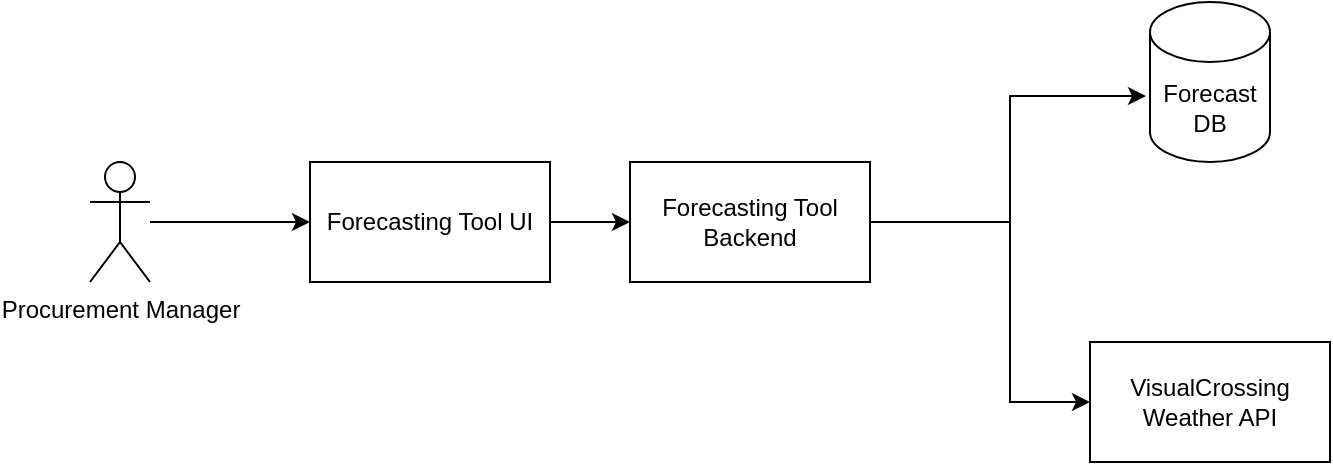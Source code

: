 <mxfile version="20.2.7" type="device"><diagram id="Dkw_7SLffA3z57zreVLP" name="Page-1"><mxGraphModel dx="1662" dy="800" grid="1" gridSize="10" guides="1" tooltips="1" connect="1" arrows="1" fold="1" page="1" pageScale="1" pageWidth="850" pageHeight="1100" math="0" shadow="0"><root><mxCell id="0"/><mxCell id="1" parent="0"/><mxCell id="zLwcS_bt7G6kVTGo3J4W-4" style="edgeStyle=orthogonalEdgeStyle;rounded=0;orthogonalLoop=1;jettySize=auto;html=1;entryX=0;entryY=0.5;entryDx=0;entryDy=0;" edge="1" parent="1" source="zLwcS_bt7G6kVTGo3J4W-1" target="zLwcS_bt7G6kVTGo3J4W-3"><mxGeometry relative="1" as="geometry"/></mxCell><mxCell id="zLwcS_bt7G6kVTGo3J4W-1" value="Procurement Manager" style="shape=umlActor;verticalLabelPosition=bottom;verticalAlign=top;html=1;outlineConnect=0;" vertex="1" parent="1"><mxGeometry x="100" y="280" width="30" height="60" as="geometry"/></mxCell><mxCell id="zLwcS_bt7G6kVTGo3J4W-9" style="edgeStyle=orthogonalEdgeStyle;rounded=0;orthogonalLoop=1;jettySize=auto;html=1;entryX=-0.033;entryY=0.588;entryDx=0;entryDy=0;entryPerimeter=0;" edge="1" parent="1" source="zLwcS_bt7G6kVTGo3J4W-2" target="zLwcS_bt7G6kVTGo3J4W-6"><mxGeometry relative="1" as="geometry"><Array as="points"><mxPoint x="560" y="310"/><mxPoint x="560" y="247"/></Array></mxGeometry></mxCell><mxCell id="zLwcS_bt7G6kVTGo3J4W-10" style="edgeStyle=orthogonalEdgeStyle;rounded=0;orthogonalLoop=1;jettySize=auto;html=1;entryX=0;entryY=0.5;entryDx=0;entryDy=0;" edge="1" parent="1" source="zLwcS_bt7G6kVTGo3J4W-2" target="zLwcS_bt7G6kVTGo3J4W-7"><mxGeometry relative="1" as="geometry"><Array as="points"><mxPoint x="560" y="310"/><mxPoint x="560" y="400"/></Array></mxGeometry></mxCell><mxCell id="zLwcS_bt7G6kVTGo3J4W-2" value="Forecasting Tool Backend" style="rounded=0;whiteSpace=wrap;html=1;" vertex="1" parent="1"><mxGeometry x="370" y="280" width="120" height="60" as="geometry"/></mxCell><mxCell id="zLwcS_bt7G6kVTGo3J4W-5" style="edgeStyle=orthogonalEdgeStyle;rounded=0;orthogonalLoop=1;jettySize=auto;html=1;entryX=0;entryY=0.5;entryDx=0;entryDy=0;" edge="1" parent="1" source="zLwcS_bt7G6kVTGo3J4W-3" target="zLwcS_bt7G6kVTGo3J4W-2"><mxGeometry relative="1" as="geometry"/></mxCell><mxCell id="zLwcS_bt7G6kVTGo3J4W-3" value="Forecasting Tool UI" style="rounded=0;whiteSpace=wrap;html=1;" vertex="1" parent="1"><mxGeometry x="210" y="280" width="120" height="60" as="geometry"/></mxCell><mxCell id="zLwcS_bt7G6kVTGo3J4W-6" value="Forecast DB" style="shape=cylinder3;whiteSpace=wrap;html=1;boundedLbl=1;backgroundOutline=1;size=15;" vertex="1" parent="1"><mxGeometry x="630" y="200" width="60" height="80" as="geometry"/></mxCell><mxCell id="zLwcS_bt7G6kVTGo3J4W-7" value="VisualCrossing Weather API" style="rounded=0;whiteSpace=wrap;html=1;" vertex="1" parent="1"><mxGeometry x="600" y="370" width="120" height="60" as="geometry"/></mxCell></root></mxGraphModel></diagram></mxfile>